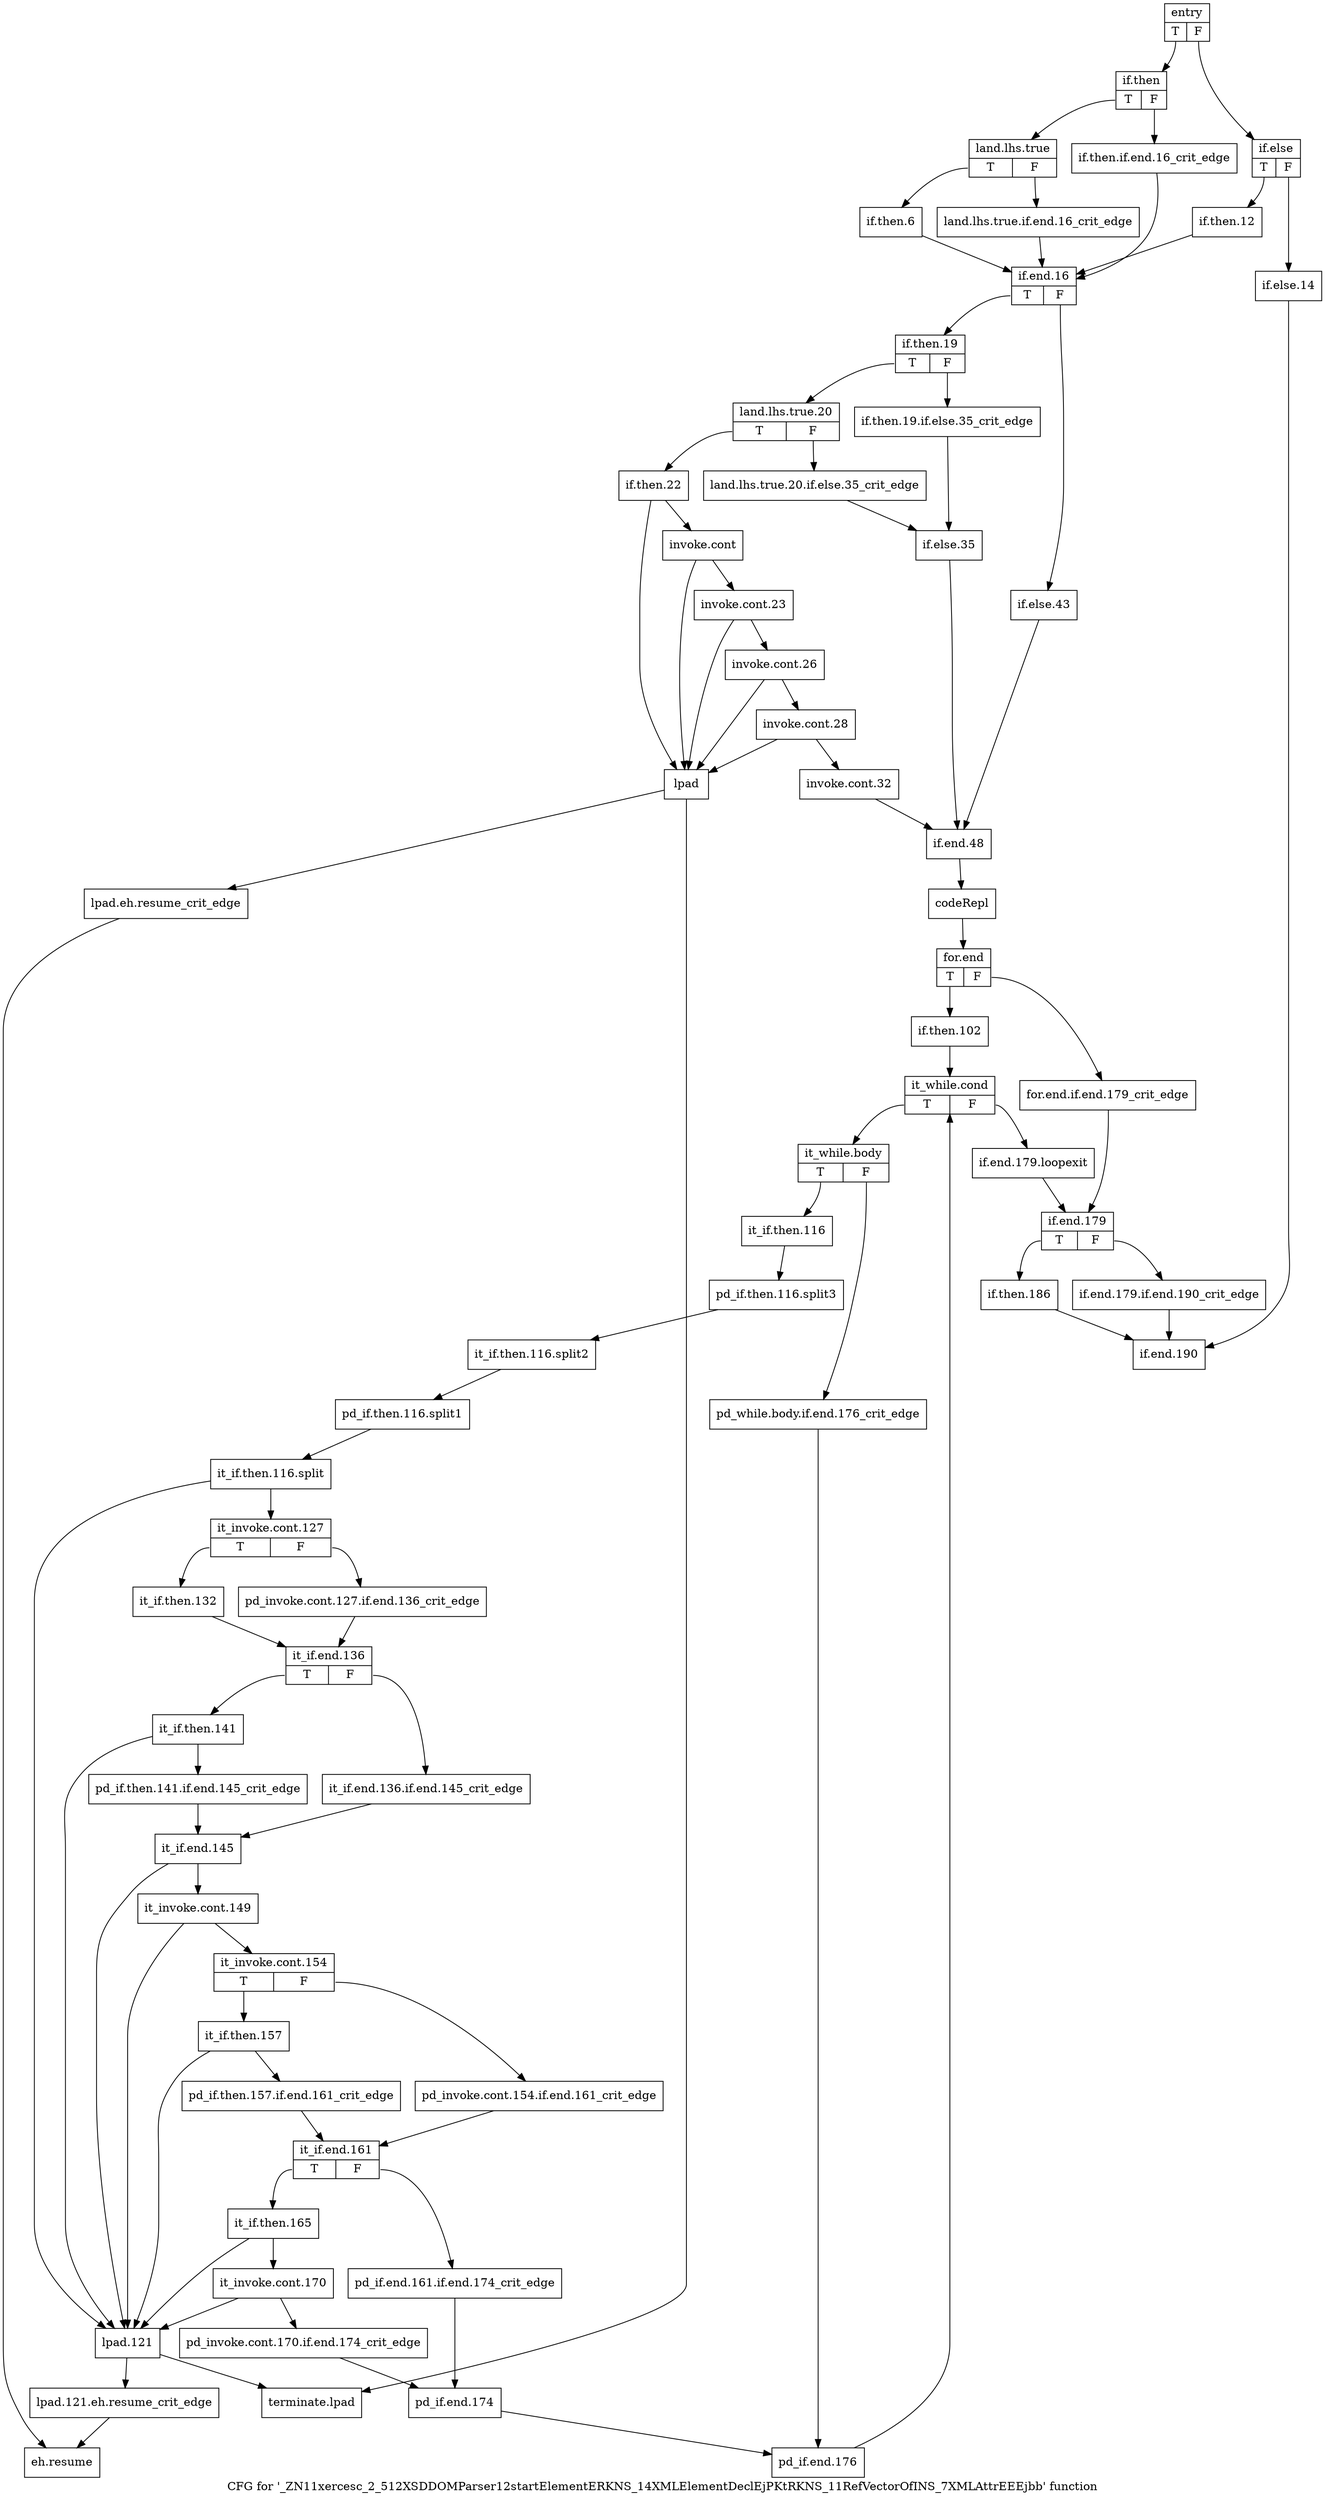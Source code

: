 digraph "CFG for '_ZN11xercesc_2_512XSDDOMParser12startElementERKNS_14XMLElementDeclEjPKtRKNS_11RefVectorOfINS_7XMLAttrEEEjbb' function" {
	label="CFG for '_ZN11xercesc_2_512XSDDOMParser12startElementERKNS_14XMLElementDeclEjPKtRKNS_11RefVectorOfINS_7XMLAttrEEEjbb' function";

	Node0x54f7ae0 [shape=record,label="{entry|{<s0>T|<s1>F}}"];
	Node0x54f7ae0:s0 -> Node0x54f7b30;
	Node0x54f7ae0:s1 -> Node0x54f7cc0;
	Node0x54f7b30 [shape=record,label="{if.then|{<s0>T|<s1>F}}"];
	Node0x54f7b30:s0 -> Node0x54f7bd0;
	Node0x54f7b30:s1 -> Node0x54f7b80;
	Node0x54f7b80 [shape=record,label="{if.then.if.end.16_crit_edge}"];
	Node0x54f7b80 -> Node0x54f7db0;
	Node0x54f7bd0 [shape=record,label="{land.lhs.true|{<s0>T|<s1>F}}"];
	Node0x54f7bd0:s0 -> Node0x54f7c70;
	Node0x54f7bd0:s1 -> Node0x54f7c20;
	Node0x54f7c20 [shape=record,label="{land.lhs.true.if.end.16_crit_edge}"];
	Node0x54f7c20 -> Node0x54f7db0;
	Node0x54f7c70 [shape=record,label="{if.then.6}"];
	Node0x54f7c70 -> Node0x54f7db0;
	Node0x54f7cc0 [shape=record,label="{if.else|{<s0>T|<s1>F}}"];
	Node0x54f7cc0:s0 -> Node0x54f7d10;
	Node0x54f7cc0:s1 -> Node0x54f7d60;
	Node0x54f7d10 [shape=record,label="{if.then.12}"];
	Node0x54f7d10 -> Node0x54f7db0;
	Node0x54f7d60 [shape=record,label="{if.else.14}"];
	Node0x54f7d60 -> Node0x54f8d50;
	Node0x54f7db0 [shape=record,label="{if.end.16|{<s0>T|<s1>F}}"];
	Node0x54f7db0:s0 -> Node0x54f7e00;
	Node0x54f7db0:s1 -> Node0x54f8210;
	Node0x54f7e00 [shape=record,label="{if.then.19|{<s0>T|<s1>F}}"];
	Node0x54f7e00:s0 -> Node0x54f7ea0;
	Node0x54f7e00:s1 -> Node0x54f7e50;
	Node0x54f7e50 [shape=record,label="{if.then.19.if.else.35_crit_edge}"];
	Node0x54f7e50 -> Node0x54f81c0;
	Node0x54f7ea0 [shape=record,label="{land.lhs.true.20|{<s0>T|<s1>F}}"];
	Node0x54f7ea0:s0 -> Node0x54f7f40;
	Node0x54f7ea0:s1 -> Node0x54f7ef0;
	Node0x54f7ef0 [shape=record,label="{land.lhs.true.20.if.else.35_crit_edge}"];
	Node0x54f7ef0 -> Node0x54f81c0;
	Node0x54f7f40 [shape=record,label="{if.then.22}"];
	Node0x54f7f40 -> Node0x54f7f90;
	Node0x54f7f40 -> Node0x54f8120;
	Node0x54f7f90 [shape=record,label="{invoke.cont}"];
	Node0x54f7f90 -> Node0x54f7fe0;
	Node0x54f7f90 -> Node0x54f8120;
	Node0x54f7fe0 [shape=record,label="{invoke.cont.23}"];
	Node0x54f7fe0 -> Node0x54f8030;
	Node0x54f7fe0 -> Node0x54f8120;
	Node0x54f8030 [shape=record,label="{invoke.cont.26}"];
	Node0x54f8030 -> Node0x54f8080;
	Node0x54f8030 -> Node0x54f8120;
	Node0x54f8080 [shape=record,label="{invoke.cont.28}"];
	Node0x54f8080 -> Node0x54f80d0;
	Node0x54f8080 -> Node0x54f8120;
	Node0x54f80d0 [shape=record,label="{invoke.cont.32}"];
	Node0x54f80d0 -> Node0x54f8260;
	Node0x54f8120 [shape=record,label="{lpad}"];
	Node0x54f8120 -> Node0x54f8170;
	Node0x54f8120 -> Node0x54f8df0;
	Node0x54f8170 [shape=record,label="{lpad.eh.resume_crit_edge}"];
	Node0x54f8170 -> Node0x54f8da0;
	Node0x54f81c0 [shape=record,label="{if.else.35}"];
	Node0x54f81c0 -> Node0x54f8260;
	Node0x54f8210 [shape=record,label="{if.else.43}"];
	Node0x54f8210 -> Node0x54f8260;
	Node0x54f8260 [shape=record,label="{if.end.48}"];
	Node0x54f8260 -> Node0x54f82b0;
	Node0x54f82b0 [shape=record,label="{codeRepl}"];
	Node0x54f82b0 -> Node0x54f8300;
	Node0x54f8300 [shape=record,label="{for.end|{<s0>T|<s1>F}}"];
	Node0x54f8300:s0 -> Node0x54f83a0;
	Node0x54f8300:s1 -> Node0x54f8350;
	Node0x54f8350 [shape=record,label="{for.end.if.end.179_crit_edge}"];
	Node0x54f8350 -> Node0x54f8c60;
	Node0x54f83a0 [shape=record,label="{if.then.102}"];
	Node0x54f83a0 -> Node0x54f83f0;
	Node0x54f83f0 [shape=record,label="{it_while.cond|{<s0>T|<s1>F}}"];
	Node0x54f83f0:s0 -> Node0x54f8440;
	Node0x54f83f0:s1 -> Node0x54f8c10;
	Node0x54f8440 [shape=record,label="{it_while.body|{<s0>T|<s1>F}}"];
	Node0x54f8440:s0 -> Node0x54f84e0;
	Node0x54f8440:s1 -> Node0x54f8490;
	Node0x54f8490 [shape=record,label="{pd_while.body.if.end.176_crit_edge}"];
	Node0x54f8490 -> Node0x54f8bc0;
	Node0x54f84e0 [shape=record,label="{it_if.then.116}"];
	Node0x54f84e0 -> Node0xb46c650;
	Node0xb46c650 [shape=record,label="{pd_if.then.116.split3}"];
	Node0xb46c650 -> Node0xb46c8d0;
	Node0xb46c8d0 [shape=record,label="{it_if.then.116.split2}"];
	Node0xb46c8d0 -> Node0xb46cce0;
	Node0xb46cce0 [shape=record,label="{pd_if.then.116.split1}"];
	Node0xb46cce0 -> Node0xb46d2d0;
	Node0xb46d2d0 [shape=record,label="{it_if.then.116.split}"];
	Node0xb46d2d0 -> Node0x54f8530;
	Node0xb46d2d0 -> Node0x54f8620;
	Node0x54f8530 [shape=record,label="{it_invoke.cont.127|{<s0>T|<s1>F}}"];
	Node0x54f8530:s0 -> Node0x54f85d0;
	Node0x54f8530:s1 -> Node0x54f8580;
	Node0x54f8580 [shape=record,label="{pd_invoke.cont.127.if.end.136_crit_edge}"];
	Node0x54f8580 -> Node0x54f86c0;
	Node0x54f85d0 [shape=record,label="{it_if.then.132}"];
	Node0x54f85d0 -> Node0x54f86c0;
	Node0x54f8620 [shape=record,label="{lpad.121}"];
	Node0x54f8620 -> Node0x54f8670;
	Node0x54f8620 -> Node0x54f8df0;
	Node0x54f8670 [shape=record,label="{lpad.121.eh.resume_crit_edge}"];
	Node0x54f8670 -> Node0x54f8da0;
	Node0x54f86c0 [shape=record,label="{it_if.end.136|{<s0>T|<s1>F}}"];
	Node0x54f86c0:s0 -> Node0x54f8760;
	Node0x54f86c0:s1 -> Node0x54f8710;
	Node0x54f8710 [shape=record,label="{it_if.end.136.if.end.145_crit_edge}"];
	Node0x54f8710 -> Node0x54f8800;
	Node0x54f8760 [shape=record,label="{it_if.then.141}"];
	Node0x54f8760 -> Node0x54f87b0;
	Node0x54f8760 -> Node0x54f8620;
	Node0x54f87b0 [shape=record,label="{pd_if.then.141.if.end.145_crit_edge}"];
	Node0x54f87b0 -> Node0x54f8800;
	Node0x54f8800 [shape=record,label="{it_if.end.145}"];
	Node0x54f8800 -> Node0x54f8850;
	Node0x54f8800 -> Node0x54f8620;
	Node0x54f8850 [shape=record,label="{it_invoke.cont.149}"];
	Node0x54f8850 -> Node0x54f88a0;
	Node0x54f8850 -> Node0x54f8620;
	Node0x54f88a0 [shape=record,label="{it_invoke.cont.154|{<s0>T|<s1>F}}"];
	Node0x54f88a0:s0 -> Node0x54f8940;
	Node0x54f88a0:s1 -> Node0x54f88f0;
	Node0x54f88f0 [shape=record,label="{pd_invoke.cont.154.if.end.161_crit_edge}"];
	Node0x54f88f0 -> Node0x54f89e0;
	Node0x54f8940 [shape=record,label="{it_if.then.157}"];
	Node0x54f8940 -> Node0x54f8990;
	Node0x54f8940 -> Node0x54f8620;
	Node0x54f8990 [shape=record,label="{pd_if.then.157.if.end.161_crit_edge}"];
	Node0x54f8990 -> Node0x54f89e0;
	Node0x54f89e0 [shape=record,label="{it_if.end.161|{<s0>T|<s1>F}}"];
	Node0x54f89e0:s0 -> Node0x54f8a80;
	Node0x54f89e0:s1 -> Node0x54f8a30;
	Node0x54f8a30 [shape=record,label="{pd_if.end.161.if.end.174_crit_edge}"];
	Node0x54f8a30 -> Node0x54f8b70;
	Node0x54f8a80 [shape=record,label="{it_if.then.165}"];
	Node0x54f8a80 -> Node0x54f8ad0;
	Node0x54f8a80 -> Node0x54f8620;
	Node0x54f8ad0 [shape=record,label="{it_invoke.cont.170}"];
	Node0x54f8ad0 -> Node0x54f8b20;
	Node0x54f8ad0 -> Node0x54f8620;
	Node0x54f8b20 [shape=record,label="{pd_invoke.cont.170.if.end.174_crit_edge}"];
	Node0x54f8b20 -> Node0x54f8b70;
	Node0x54f8b70 [shape=record,label="{pd_if.end.174}"];
	Node0x54f8b70 -> Node0x54f8bc0;
	Node0x54f8bc0 [shape=record,label="{pd_if.end.176}"];
	Node0x54f8bc0 -> Node0x54f83f0;
	Node0x54f8c10 [shape=record,label="{if.end.179.loopexit}"];
	Node0x54f8c10 -> Node0x54f8c60;
	Node0x54f8c60 [shape=record,label="{if.end.179|{<s0>T|<s1>F}}"];
	Node0x54f8c60:s0 -> Node0x54f8d00;
	Node0x54f8c60:s1 -> Node0x54f8cb0;
	Node0x54f8cb0 [shape=record,label="{if.end.179.if.end.190_crit_edge}"];
	Node0x54f8cb0 -> Node0x54f8d50;
	Node0x54f8d00 [shape=record,label="{if.then.186}"];
	Node0x54f8d00 -> Node0x54f8d50;
	Node0x54f8d50 [shape=record,label="{if.end.190}"];
	Node0x54f8da0 [shape=record,label="{eh.resume}"];
	Node0x54f8df0 [shape=record,label="{terminate.lpad}"];
}
